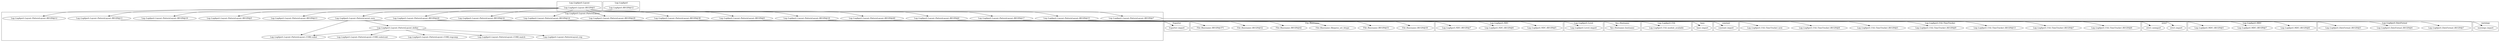 digraph {
graph [overlap=false]
subgraph cluster_Log_Log4perl_Util_TimeTracker {
	label="Log::Log4perl::Util::TimeTracker";
	"Log::Log4perl::Util::TimeTracker::BEGIN@6";
	"Log::Log4perl::Util::TimeTracker::BEGIN@7";
	"Log::Log4perl::Util::TimeTracker::new";
	"Log::Log4perl::Util::TimeTracker::BEGIN@9";
	"Log::Log4perl::Util::TimeTracker::BEGIN@5";
	"Log::Log4perl::Util::TimeTracker::BEGIN@8";
	"Log::Log4perl::Util::TimeTracker::BEGIN@13";
}
subgraph cluster_base {
	label="base";
	"base::import";
}
subgraph cluster_Log_Log4perl_Layout {
	label="Log::Log4perl::Layout";
	"Log::Log4perl::Layout::BEGIN@5";
}
subgraph cluster_Log_Log4perl_NDC {
	label="Log::Log4perl::NDC";
	"Log::Log4perl::NDC::BEGIN@5";
	"Log::Log4perl::NDC::BEGIN@6";
	"Log::Log4perl::NDC::BEGIN@7";
}
subgraph cluster_Exporter {
	label="Exporter";
	"Exporter::import";
}
subgraph cluster_Sys_Hostname {
	label="Sys::Hostname";
	"Sys::Hostname::hostname";
}
subgraph cluster_warnings {
	label="warnings";
	"warnings::import";
}
subgraph cluster_Log_Log4perl_MDC {
	label="Log::Log4perl::MDC";
	"Log::Log4perl::MDC::BEGIN@6";
	"Log::Log4perl::MDC::BEGIN@7";
	"Log::Log4perl::MDC::BEGIN@5";
}
subgraph cluster_Log_Log4perl {
	label="Log::Log4perl";
	"Log::Log4perl::BEGIN@12";
}
subgraph cluster_Log_Log4perl_Util {
	label="Log::Log4perl::Util";
	"Log::Log4perl::Util::module_available";
}
subgraph cluster_Log_Log4perl_Layout_PatternLayout {
	label="Log::Log4perl::Layout::PatternLayout";
	"Log::Log4perl::Layout::PatternLayout::BEGIN@20";
	"Log::Log4perl::Layout::PatternLayout::BEGIN@16";
	"Log::Log4perl::Layout::PatternLayout::BEGIN@14";
	"Log::Log4perl::Layout::PatternLayout::BEGIN@29";
	"Log::Log4perl::Layout::PatternLayout::CORE:regcomp";
	"Log::Log4perl::Layout::PatternLayout::BEGIN@38";
	"Log::Log4perl::Layout::PatternLayout::BEGIN@11";
	"Log::Log4perl::Layout::PatternLayout::BEGIN@9";
	"Log::Log4perl::Layout::PatternLayout::define";
	"Log::Log4perl::Layout::PatternLayout::BEGIN@5";
	"Log::Log4perl::Layout::PatternLayout::BEGIN@19";
	"Log::Log4perl::Layout::PatternLayout::new";
	"Log::Log4perl::Layout::PatternLayout::BEGIN@13";
	"Log::Log4perl::Layout::PatternLayout::BEGIN@40";
	"Log::Log4perl::Layout::PatternLayout::CORE:match";
	"Log::Log4perl::Layout::PatternLayout::BEGIN@18";
	"Log::Log4perl::Layout::PatternLayout::BEGIN@17";
	"Log::Log4perl::Layout::PatternLayout::BEGIN@12";
	"Log::Log4perl::Layout::PatternLayout::BEGIN@15";
	"Log::Log4perl::Layout::PatternLayout::BEGIN@6";
	"Log::Log4perl::Layout::PatternLayout::rep";
	"Log::Log4perl::Layout::PatternLayout::CORE:substcont";
	"Log::Log4perl::Layout::PatternLayout::BEGIN@7";
	"Log::Log4perl::Layout::PatternLayout::CORE:subst";
}
subgraph cluster_Log_Log4perl_DateFormat {
	label="Log::Log4perl::DateFormat";
	"Log::Log4perl::DateFormat::BEGIN@7";
	"Log::Log4perl::DateFormat::BEGIN@4";
	"Log::Log4perl::DateFormat::BEGIN@5";
}
subgraph cluster_strict {
	label="strict";
	"strict::import";
	"strict::unimport";
}
subgraph cluster_constant {
	label="constant";
	"constant::import";
}
subgraph cluster_File_Basename {
	label="File::Basename";
	"File::Basename::BEGIN@42";
	"File::Basename::BEGIN@52";
	"File::Basename::BEGIN@371";
	"File::Basename::BEGIN@50";
	"File::Basename::BEGIN@51";
	"File::Basename::fileparse_set_fstype";
}
subgraph cluster_Log_Log4perl_Level {
	label="Log::Log4perl::Level";
	"Log::Log4perl::Level::import";
}
"Log::Log4perl::Layout::PatternLayout::BEGIN@15" -> "Log::Log4perl::DateFormat::BEGIN@7";
"Log::Log4perl::Layout::PatternLayout::BEGIN@29" -> "Log::Log4perl::Util::module_available";
"Log::Log4perl::Layout::PatternLayout::define" -> "Log::Log4perl::Layout::PatternLayout::CORE:match";
"Log::Log4perl::Layout::PatternLayout::BEGIN@20" -> "File::Basename::BEGIN@371";
"Log::Log4perl::Layout::PatternLayout::BEGIN@17" -> "Log::Log4perl::MDC::BEGIN@5";
"Log::Log4perl::Layout::PatternLayout::BEGIN@20" -> "Exporter::import";
"Log::Log4perl::Layout::PatternLayout::BEGIN@11" -> "Exporter::import";
"Log::Log4perl::Layout::BEGIN@5" -> "Log::Log4perl::Layout::PatternLayout::BEGIN@9";
"Log::Log4perl::Layout::PatternLayout::BEGIN@15" -> "Log::Log4perl::DateFormat::BEGIN@4";
"Log::Log4perl::Layout::PatternLayout::BEGIN@18" -> "Log::Log4perl::Util::TimeTracker::BEGIN@7";
"Log::Log4perl::Layout::PatternLayout::BEGIN@16" -> "Log::Log4perl::NDC::BEGIN@5";
"Log::Log4perl::Layout::BEGIN@5" -> "Log::Log4perl::Layout::PatternLayout::BEGIN@16";
"Log::Log4perl::Layout::BEGIN@5" -> "Log::Log4perl::Layout::PatternLayout::BEGIN@13";
"Log::Log4perl::Layout::BEGIN@5" -> "Log::Log4perl::Layout::PatternLayout::BEGIN@40";
"Log::Log4perl::Layout::PatternLayout::BEGIN@20" -> "File::Basename::BEGIN@52";
"Log::Log4perl::Layout::BEGIN@5" -> "Log::Log4perl::Layout::PatternLayout::BEGIN@15";
"Log::Log4perl::Layout::PatternLayout::BEGIN@16" -> "Log::Log4perl::NDC::BEGIN@6";
"Log::Log4perl::Layout::BEGIN@5" -> "Log::Log4perl::Layout::PatternLayout::BEGIN@20";
"Log::Log4perl::Layout::PatternLayout::BEGIN@17" -> "Log::Log4perl::MDC::BEGIN@7";
"Log::Log4perl::Layout::BEGIN@5" -> "Log::Log4perl::Layout::PatternLayout::BEGIN@19";
"Log::Log4perl::Layout::PatternLayout::BEGIN@18" -> "Log::Log4perl::Util::TimeTracker::BEGIN@8";
"Log::Log4perl::Layout::PatternLayout::BEGIN@14" -> "Log::Log4perl::Level::import";
"Log::Log4perl::Layout::BEGIN@5" -> "Log::Log4perl::Layout::PatternLayout::BEGIN@6";
"Log::Log4perl::Layout::PatternLayout::define" -> "Log::Log4perl::Layout::PatternLayout::CORE:substcont";
"Log::Log4perl::Layout::PatternLayout::BEGIN@9" -> "constant::import";
"Log::Log4perl::Layout::PatternLayout::BEGIN@40" -> "strict::unimport";
"Log::Log4perl::Layout::PatternLayout::BEGIN@20" -> "File::Basename::fileparse_set_fstype";
"Log::Log4perl::Layout::PatternLayout::BEGIN@38" -> "base::import";
"Log::Log4perl::Layout::PatternLayout::BEGIN@17" -> "Log::Log4perl::MDC::BEGIN@6";
"Log::Log4perl::Layout::PatternLayout::BEGIN@7" -> "warnings::import";
"Log::Log4perl::Layout::BEGIN@5" -> "Log::Log4perl::Layout::PatternLayout::BEGIN@14";
"Log::Log4perl::Layout::BEGIN@5" -> "Log::Log4perl::Layout::PatternLayout::BEGIN@29";
"Log::Log4perl::Layout::PatternLayout::new" -> "Log::Log4perl::Layout::PatternLayout::define";
"Log::Log4perl::Layout::PatternLayout::BEGIN@6" -> "strict::import";
"Log::Log4perl::Layout::PatternLayout::BEGIN@20" -> "File::Basename::BEGIN@51";
"Log::Log4perl::Layout::PatternLayout::BEGIN@20" -> "File::Basename::BEGIN@50";
"Log::Log4perl::Layout::PatternLayout::BEGIN@18" -> "Log::Log4perl::Util::TimeTracker::BEGIN@5";
"Log::Log4perl::Layout::PatternLayout::BEGIN@29" -> "Sys::Hostname::hostname";
"Log::Log4perl::Layout::BEGIN@5" -> "Log::Log4perl::Layout::PatternLayout::BEGIN@11";
"Log::Log4perl::BEGIN@12" -> "Log::Log4perl::Layout::PatternLayout::new";
"Log::Log4perl::Layout::BEGIN@5" -> "Log::Log4perl::Layout::PatternLayout::BEGIN@18";
"Log::Log4perl::Layout::PatternLayout::BEGIN@20" -> "File::Basename::BEGIN@42";
"Log::Log4perl::Layout::PatternLayout::define" -> "Log::Log4perl::Layout::PatternLayout::rep";
"Log::Log4perl::Layout::BEGIN@5" -> "Log::Log4perl::Layout::PatternLayout::BEGIN@7";
"Log::Log4perl::Layout::PatternLayout::BEGIN@18" -> "Log::Log4perl::Util::TimeTracker::BEGIN@9";
"Log::Log4perl::Layout::BEGIN@5" -> "Log::Log4perl::Layout::PatternLayout::BEGIN@38";
"Log::Log4perl::Layout::PatternLayout::define" -> "Log::Log4perl::Layout::PatternLayout::CORE:subst";
"Log::Log4perl::Layout::PatternLayout::new" -> "Log::Log4perl::Layout::PatternLayout::CORE:subst";
"Log::Log4perl::Layout::PatternLayout::BEGIN@18" -> "Log::Log4perl::Util::TimeTracker::BEGIN@6";
"Log::Log4perl::Layout::PatternLayout::BEGIN@15" -> "Log::Log4perl::DateFormat::BEGIN@5";
"Log::Log4perl::Layout::BEGIN@5" -> "Log::Log4perl::Layout::PatternLayout::BEGIN@17";
"Log::Log4perl::Layout::PatternLayout::define" -> "Log::Log4perl::Layout::PatternLayout::CORE:regcomp";
"Log::Log4perl::Layout::BEGIN@5" -> "Log::Log4perl::Layout::PatternLayout::BEGIN@5";
"Log::Log4perl::Layout::PatternLayout::new" -> "Log::Log4perl::Util::TimeTracker::new";
"Log::Log4perl::Layout::PatternLayout::BEGIN@18" -> "Log::Log4perl::Util::TimeTracker::BEGIN@13";
"Log::Log4perl::Layout::BEGIN@5" -> "Log::Log4perl::Layout::PatternLayout::BEGIN@12";
"Log::Log4perl::Layout::PatternLayout::BEGIN@16" -> "Log::Log4perl::NDC::BEGIN@7";
}

